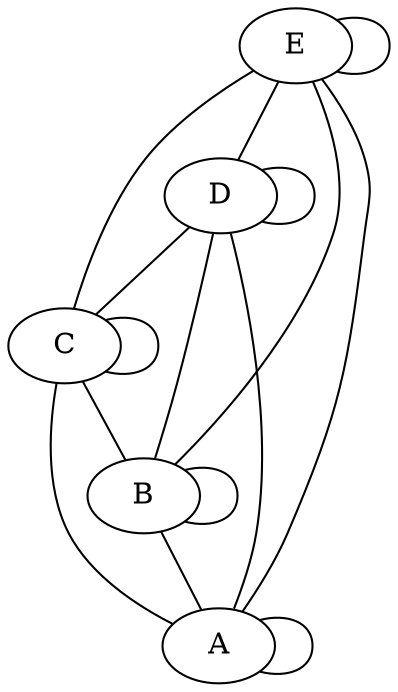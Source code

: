 graph {
  A -- A
  B -- A
  B -- B
  C -- A
  C -- B
  C -- C
  D -- A
  D -- B
  D -- C
  D -- D
  E -- A
  E -- B
  E -- C
  E -- D
  E -- E
}